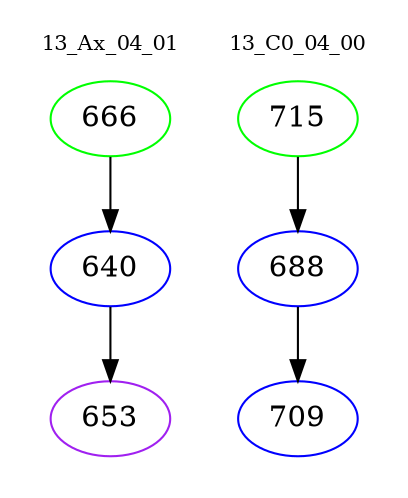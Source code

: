 digraph{
subgraph cluster_0 {
color = white
label = "13_Ax_04_01";
fontsize=10;
T0_666 [label="666", color="green"]
T0_666 -> T0_640 [color="black"]
T0_640 [label="640", color="blue"]
T0_640 -> T0_653 [color="black"]
T0_653 [label="653", color="purple"]
}
subgraph cluster_1 {
color = white
label = "13_C0_04_00";
fontsize=10;
T1_715 [label="715", color="green"]
T1_715 -> T1_688 [color="black"]
T1_688 [label="688", color="blue"]
T1_688 -> T1_709 [color="black"]
T1_709 [label="709", color="blue"]
}
}
